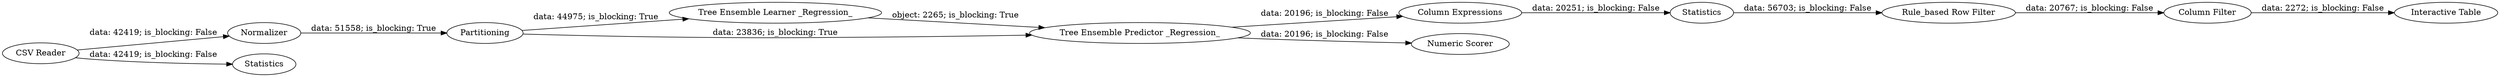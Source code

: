digraph {
	"-470866852494910311_21" [label=Statistics]
	"-470866852494910311_20" [label="Column Expressions"]
	"-9056517366564558061_66" [label="Numeric Scorer"]
	"-9056517366564558061_59" [label="CSV Reader"]
	"-9056517366564558061_63" [label=Partitioning]
	"-470866852494910311_24" [label="Rule_based Row Filter"]
	"-470866852494910311_25" [label="Column Filter"]
	"-9056517366564558061_26" [label="Interactive Table"]
	"-9056517366564558061_61" [label="Tree Ensemble Learner _Regression_"]
	"-9056517366564558061_62" [label="Tree Ensemble Predictor _Regression_"]
	"-9056517366564558061_60" [label=Normalizer]
	"-9056517366564558061_65" [label=Statistics]
	"-470866852494910311_25" -> "-9056517366564558061_26" [label="data: 2272; is_blocking: False"]
	"-470866852494910311_20" -> "-470866852494910311_21" [label="data: 20251; is_blocking: False"]
	"-9056517366564558061_59" -> "-9056517366564558061_60" [label="data: 42419; is_blocking: False"]
	"-9056517366564558061_63" -> "-9056517366564558061_61" [label="data: 44975; is_blocking: True"]
	"-470866852494910311_24" -> "-470866852494910311_25" [label="data: 20767; is_blocking: False"]
	"-9056517366564558061_62" -> "-9056517366564558061_66" [label="data: 20196; is_blocking: False"]
	"-470866852494910311_21" -> "-470866852494910311_24" [label="data: 56703; is_blocking: False"]
	"-9056517366564558061_63" -> "-9056517366564558061_62" [label="data: 23836; is_blocking: True"]
	"-9056517366564558061_59" -> "-9056517366564558061_65" [label="data: 42419; is_blocking: False"]
	"-9056517366564558061_60" -> "-9056517366564558061_63" [label="data: 51558; is_blocking: True"]
	"-9056517366564558061_62" -> "-470866852494910311_20" [label="data: 20196; is_blocking: False"]
	"-9056517366564558061_61" -> "-9056517366564558061_62" [label="object: 2265; is_blocking: True"]
	rankdir=LR
}
